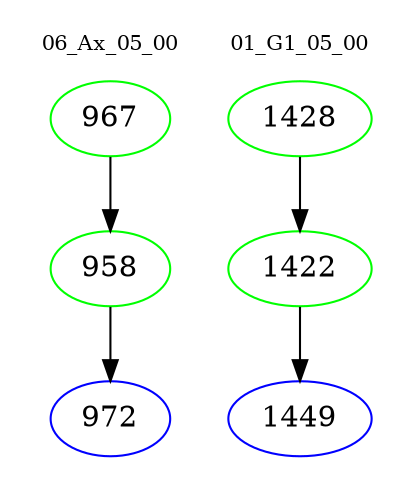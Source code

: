 digraph{
subgraph cluster_0 {
color = white
label = "06_Ax_05_00";
fontsize=10;
T0_967 [label="967", color="green"]
T0_967 -> T0_958 [color="black"]
T0_958 [label="958", color="green"]
T0_958 -> T0_972 [color="black"]
T0_972 [label="972", color="blue"]
}
subgraph cluster_1 {
color = white
label = "01_G1_05_00";
fontsize=10;
T1_1428 [label="1428", color="green"]
T1_1428 -> T1_1422 [color="black"]
T1_1422 [label="1422", color="green"]
T1_1422 -> T1_1449 [color="black"]
T1_1449 [label="1449", color="blue"]
}
}
